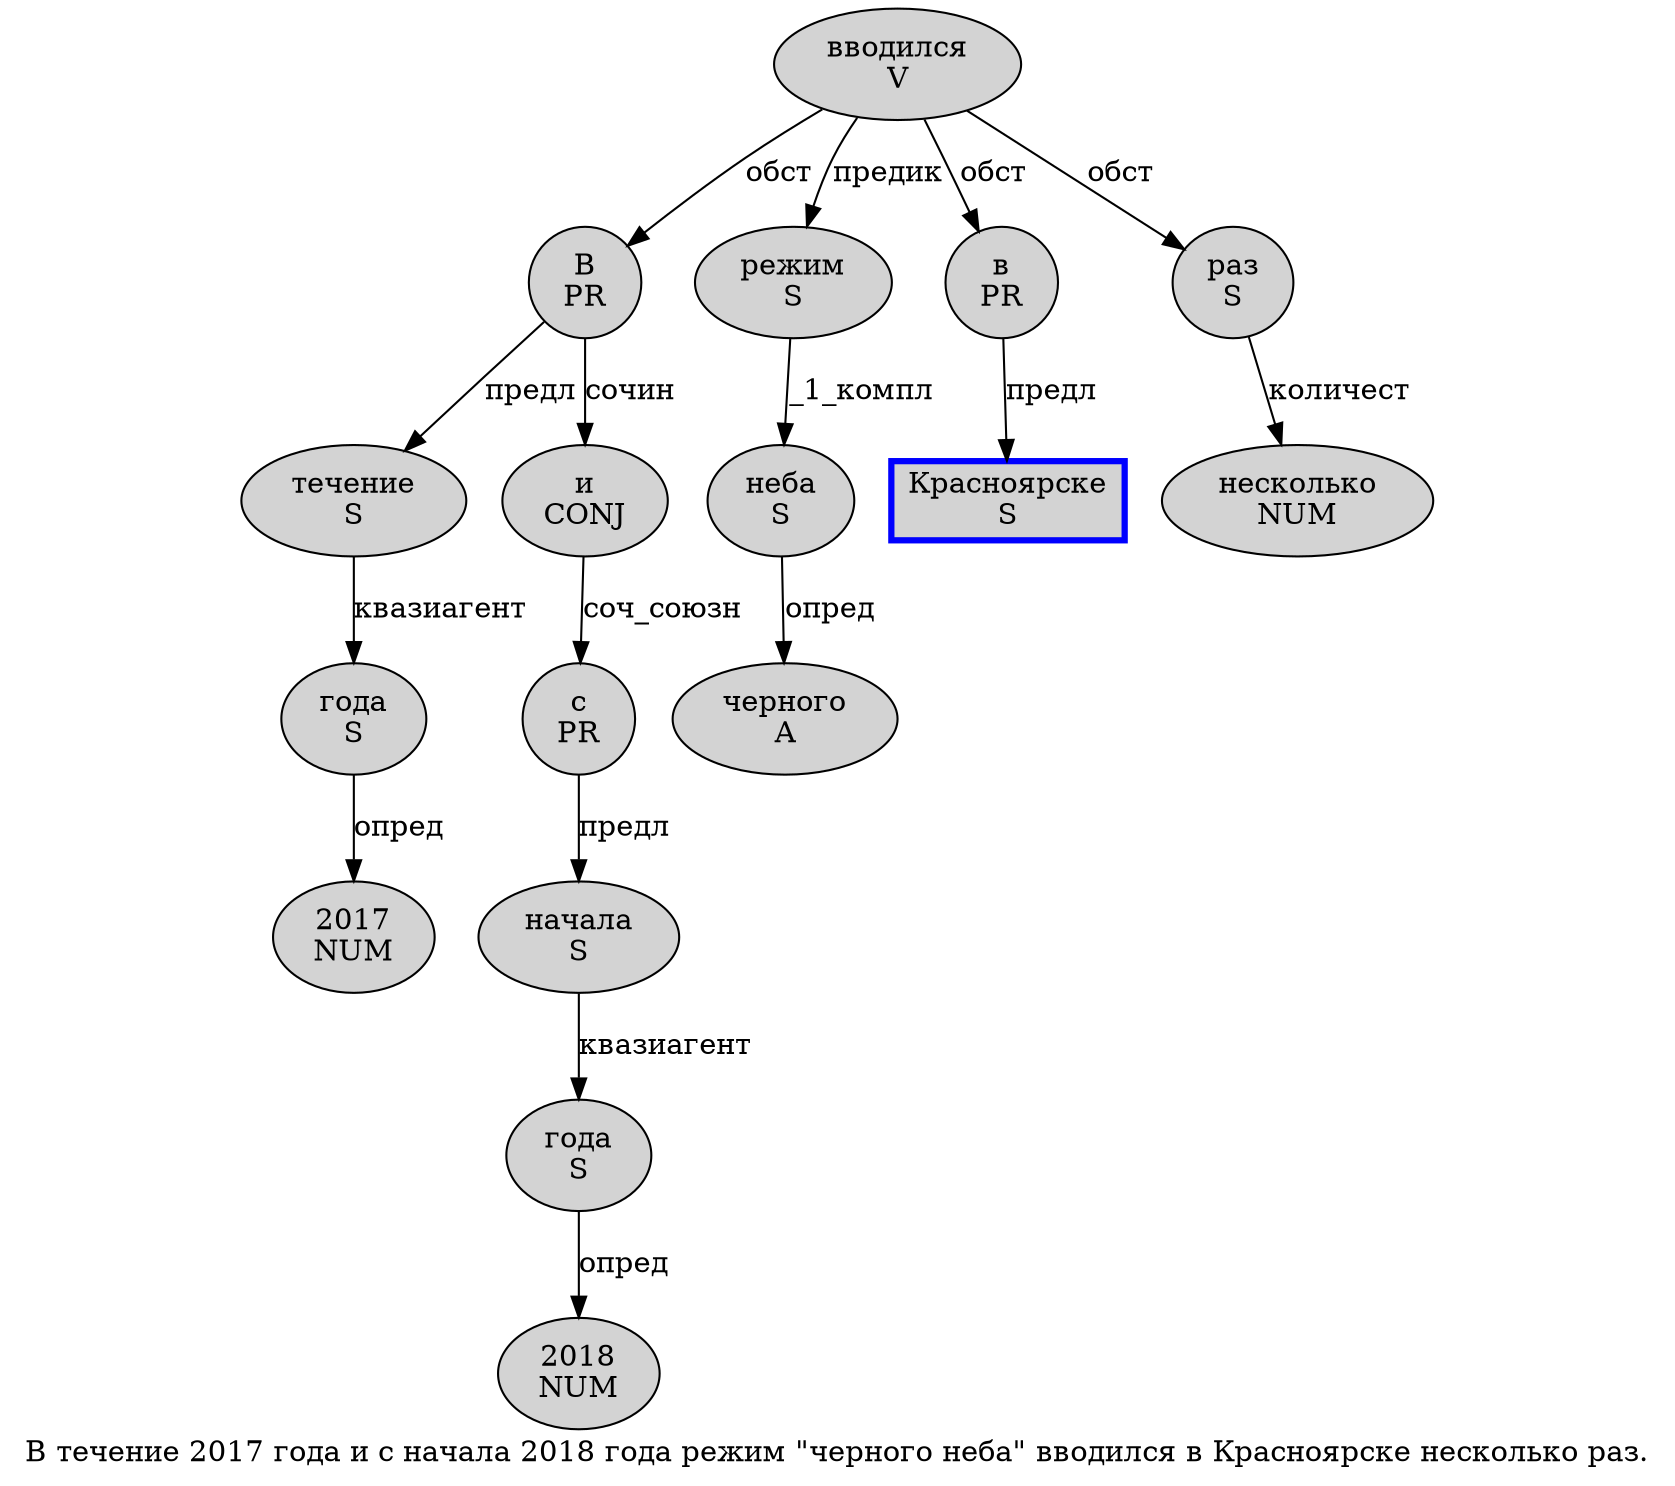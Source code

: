 digraph SENTENCE_656 {
	graph [label="В течение 2017 года и с начала 2018 года режим \"черного неба\" вводился в Красноярске несколько раз."]
	node [style=filled]
		0 [label="В
PR" color="" fillcolor=lightgray penwidth=1 shape=ellipse]
		1 [label="течение
S" color="" fillcolor=lightgray penwidth=1 shape=ellipse]
		2 [label="2017
NUM" color="" fillcolor=lightgray penwidth=1 shape=ellipse]
		3 [label="года
S" color="" fillcolor=lightgray penwidth=1 shape=ellipse]
		4 [label="и
CONJ" color="" fillcolor=lightgray penwidth=1 shape=ellipse]
		5 [label="с
PR" color="" fillcolor=lightgray penwidth=1 shape=ellipse]
		6 [label="начала
S" color="" fillcolor=lightgray penwidth=1 shape=ellipse]
		7 [label="2018
NUM" color="" fillcolor=lightgray penwidth=1 shape=ellipse]
		8 [label="года
S" color="" fillcolor=lightgray penwidth=1 shape=ellipse]
		9 [label="режим
S" color="" fillcolor=lightgray penwidth=1 shape=ellipse]
		11 [label="черного
A" color="" fillcolor=lightgray penwidth=1 shape=ellipse]
		12 [label="неба
S" color="" fillcolor=lightgray penwidth=1 shape=ellipse]
		14 [label="вводился
V" color="" fillcolor=lightgray penwidth=1 shape=ellipse]
		15 [label="в
PR" color="" fillcolor=lightgray penwidth=1 shape=ellipse]
		16 [label="Красноярске
S" color=blue fillcolor=lightgray penwidth=3 shape=box]
		17 [label="несколько
NUM" color="" fillcolor=lightgray penwidth=1 shape=ellipse]
		18 [label="раз
S" color="" fillcolor=lightgray penwidth=1 shape=ellipse]
			8 -> 7 [label="опред"]
			12 -> 11 [label="опред"]
			15 -> 16 [label="предл"]
			3 -> 2 [label="опред"]
			4 -> 5 [label="соч_союзн"]
			14 -> 0 [label="обст"]
			14 -> 9 [label="предик"]
			14 -> 15 [label="обст"]
			14 -> 18 [label="обст"]
			9 -> 12 [label="_1_компл"]
			18 -> 17 [label="количест"]
			6 -> 8 [label="квазиагент"]
			5 -> 6 [label="предл"]
			1 -> 3 [label="квазиагент"]
			0 -> 1 [label="предл"]
			0 -> 4 [label="сочин"]
}